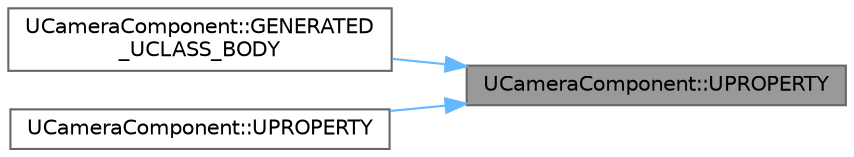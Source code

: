 digraph "UCameraComponent::UPROPERTY"
{
 // INTERACTIVE_SVG=YES
 // LATEX_PDF_SIZE
  bgcolor="transparent";
  edge [fontname=Helvetica,fontsize=10,labelfontname=Helvetica,labelfontsize=10];
  node [fontname=Helvetica,fontsize=10,shape=box,height=0.2,width=0.4];
  rankdir="RL";
  Node1 [id="Node000001",label="UCameraComponent::UPROPERTY",height=0.2,width=0.4,color="gray40", fillcolor="grey60", style="filled", fontcolor="black",tooltip="The horizontal field of view (in degrees) used for primitives tagged as \"IsFirstPerson\"."];
  Node1 -> Node2 [id="edge1_Node000001_Node000002",dir="back",color="steelblue1",style="solid",tooltip=" "];
  Node2 [id="Node000002",label="UCameraComponent::GENERATED\l_UCLASS_BODY",height=0.2,width=0.4,color="grey40", fillcolor="white", style="filled",URL="$d4/d4b/classUCameraComponent.html#adaf8766be09c0d3fe2d0656fc8a0fcda",tooltip="The horizontal field of view (in degrees) in perspective mode (ignored in Orthographic mode)"];
  Node1 -> Node3 [id="edge2_Node000001_Node000003",dir="back",color="steelblue1",style="solid",tooltip=" "];
  Node3 [id="Node000003",label="UCameraComponent::UPROPERTY",height=0.2,width=0.4,color="grey40", fillcolor="white", style="filled",URL="$d4/d4b/classUCameraComponent.html#a1148aac7f309e0ebd8e91cfb92cbc22f",tooltip="Post process settings to use for this camera."];
}
